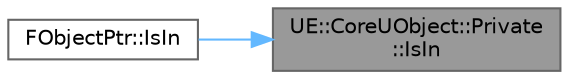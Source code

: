 digraph "UE::CoreUObject::Private::IsIn"
{
 // INTERACTIVE_SVG=YES
 // LATEX_PDF_SIZE
  bgcolor="transparent";
  edge [fontname=Helvetica,fontsize=10,labelfontname=Helvetica,labelfontsize=10];
  node [fontname=Helvetica,fontsize=10,shape=box,height=0.2,width=0.4];
  rankdir="RL";
  Node1 [id="Node000001",label="UE::CoreUObject::Private\l::IsIn",height=0.2,width=0.4,color="gray40", fillcolor="grey60", style="filled", fontcolor="black",tooltip=" "];
  Node1 -> Node2 [id="edge1_Node000001_Node000002",dir="back",color="steelblue1",style="solid",tooltip=" "];
  Node2 [id="Node000002",label="FObjectPtr::IsIn",height=0.2,width=0.4,color="grey40", fillcolor="white", style="filled",URL="$d7/d0d/structFObjectPtr.html#a220d302aa839fc37dacc237d563b62c1",tooltip=" "];
}
